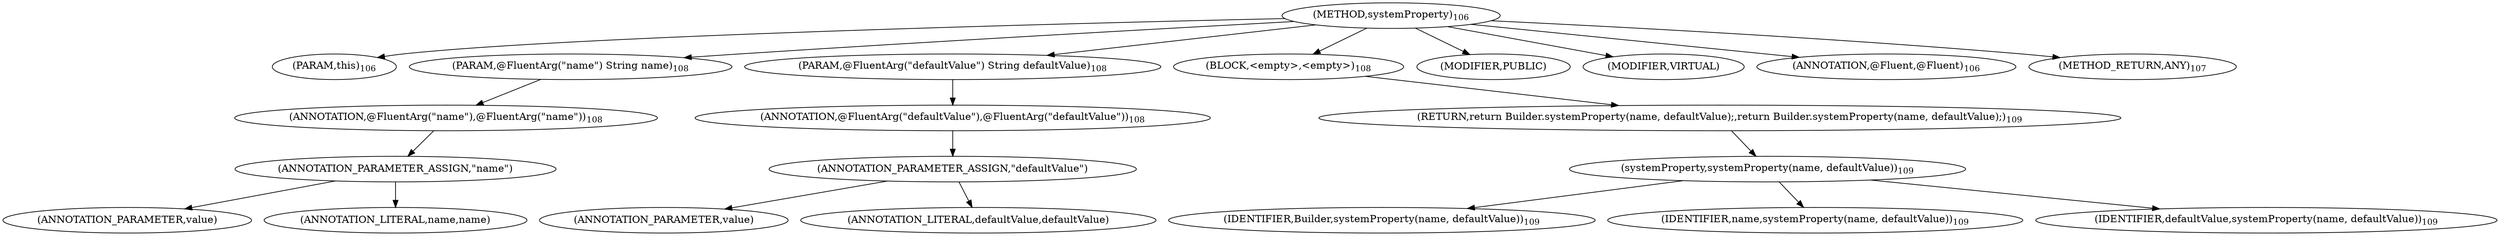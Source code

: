digraph "systemProperty" {  
"213" [label = <(METHOD,systemProperty)<SUB>106</SUB>> ]
"214" [label = <(PARAM,this)<SUB>106</SUB>> ]
"215" [label = <(PARAM,@FluentArg(&quot;name&quot;) String name)<SUB>108</SUB>> ]
"216" [label = <(ANNOTATION,@FluentArg(&quot;name&quot;),@FluentArg(&quot;name&quot;))<SUB>108</SUB>> ]
"217" [label = <(ANNOTATION_PARAMETER_ASSIGN,&quot;name&quot;)> ]
"218" [label = <(ANNOTATION_PARAMETER,value)> ]
"219" [label = <(ANNOTATION_LITERAL,name,name)> ]
"220" [label = <(PARAM,@FluentArg(&quot;defaultValue&quot;) String defaultValue)<SUB>108</SUB>> ]
"221" [label = <(ANNOTATION,@FluentArg(&quot;defaultValue&quot;),@FluentArg(&quot;defaultValue&quot;))<SUB>108</SUB>> ]
"222" [label = <(ANNOTATION_PARAMETER_ASSIGN,&quot;defaultValue&quot;)> ]
"223" [label = <(ANNOTATION_PARAMETER,value)> ]
"224" [label = <(ANNOTATION_LITERAL,defaultValue,defaultValue)> ]
"225" [label = <(BLOCK,&lt;empty&gt;,&lt;empty&gt;)<SUB>108</SUB>> ]
"226" [label = <(RETURN,return Builder.systemProperty(name, defaultValue);,return Builder.systemProperty(name, defaultValue);)<SUB>109</SUB>> ]
"227" [label = <(systemProperty,systemProperty(name, defaultValue))<SUB>109</SUB>> ]
"228" [label = <(IDENTIFIER,Builder,systemProperty(name, defaultValue))<SUB>109</SUB>> ]
"229" [label = <(IDENTIFIER,name,systemProperty(name, defaultValue))<SUB>109</SUB>> ]
"230" [label = <(IDENTIFIER,defaultValue,systemProperty(name, defaultValue))<SUB>109</SUB>> ]
"231" [label = <(MODIFIER,PUBLIC)> ]
"232" [label = <(MODIFIER,VIRTUAL)> ]
"233" [label = <(ANNOTATION,@Fluent,@Fluent)<SUB>106</SUB>> ]
"234" [label = <(METHOD_RETURN,ANY)<SUB>107</SUB>> ]
  "213" -> "214" 
  "213" -> "215" 
  "213" -> "220" 
  "213" -> "225" 
  "213" -> "231" 
  "213" -> "232" 
  "213" -> "233" 
  "213" -> "234" 
  "215" -> "216" 
  "216" -> "217" 
  "217" -> "218" 
  "217" -> "219" 
  "220" -> "221" 
  "221" -> "222" 
  "222" -> "223" 
  "222" -> "224" 
  "225" -> "226" 
  "226" -> "227" 
  "227" -> "228" 
  "227" -> "229" 
  "227" -> "230" 
}
